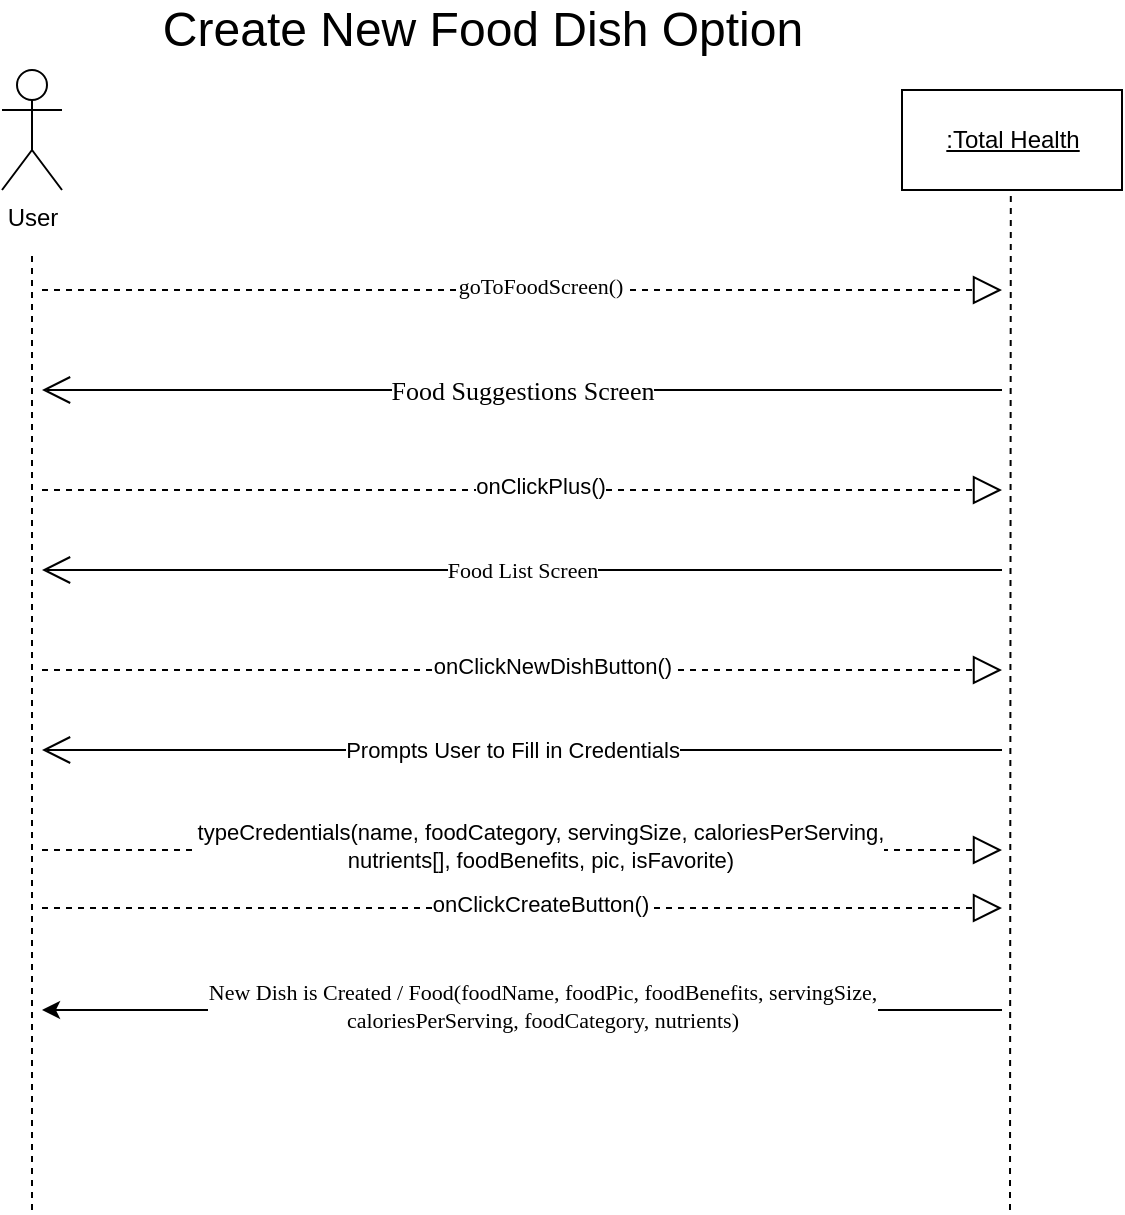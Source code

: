 <mxfile version="15.9.6" type="github">
  <diagram id="fsKUEpt00cAQXqf5Vs6Y" name="Page-1">
    <mxGraphModel dx="1038" dy="536" grid="1" gridSize="10" guides="1" tooltips="1" connect="1" arrows="1" fold="1" page="1" pageScale="1" pageWidth="850" pageHeight="1100" math="0" shadow="0">
      <root>
        <mxCell id="0" />
        <mxCell id="1" parent="0" />
        <mxCell id="f-GdbEtR7hPHFlpdBjNb-2" value="User" style="shape=umlActor;verticalLabelPosition=bottom;verticalAlign=top;html=1;" parent="1" vertex="1">
          <mxGeometry x="150" y="130" width="30" height="60" as="geometry" />
        </mxCell>
        <mxCell id="f-GdbEtR7hPHFlpdBjNb-3" value="&lt;u&gt;:Total Health&lt;br&gt;&lt;/u&gt;" style="html=1;" parent="1" vertex="1">
          <mxGeometry x="600" y="140" width="110" height="50" as="geometry" />
        </mxCell>
        <mxCell id="f-GdbEtR7hPHFlpdBjNb-6" value="" style="endArrow=none;dashed=1;html=1;rounded=0;" parent="1" edge="1">
          <mxGeometry width="50" height="50" relative="1" as="geometry">
            <mxPoint x="165" y="700" as="sourcePoint" />
            <mxPoint x="165" y="220" as="targetPoint" />
          </mxGeometry>
        </mxCell>
        <mxCell id="f-GdbEtR7hPHFlpdBjNb-7" value="" style="endArrow=none;dashed=1;html=1;rounded=0;" parent="1" edge="1">
          <mxGeometry width="50" height="50" relative="1" as="geometry">
            <mxPoint x="654" y="700" as="sourcePoint" />
            <mxPoint x="654.41" y="190" as="targetPoint" />
          </mxGeometry>
        </mxCell>
        <mxCell id="w5Yw9LY-AuXsBXbNcG6X-1" value="&lt;font face=&quot;Georgia&quot;&gt;&lt;span style=&quot;font-size: 13px ; color: rgb(0 , 0 , 0) ; font-weight: normal ; text-decoration: none ; font-style: normal&quot;&gt;Food Suggestions Screen &lt;/span&gt;&lt;br&gt;&lt;/font&gt;" style="endArrow=open;endFill=1;endSize=12;html=1;rounded=0;" parent="1" edge="1">
          <mxGeometry width="160" relative="1" as="geometry">
            <mxPoint x="650" y="290" as="sourcePoint" />
            <mxPoint x="170" y="290" as="targetPoint" />
          </mxGeometry>
        </mxCell>
        <mxCell id="w5Yw9LY-AuXsBXbNcG6X-2" value="" style="endArrow=block;dashed=1;endFill=0;endSize=12;html=1;rounded=0;" parent="1" edge="1">
          <mxGeometry width="160" relative="1" as="geometry">
            <mxPoint x="170" y="240" as="sourcePoint" />
            <mxPoint x="650" y="240" as="targetPoint" />
          </mxGeometry>
        </mxCell>
        <mxCell id="w5Yw9LY-AuXsBXbNcG6X-4" value="&lt;font face=&quot;Georgia&quot;&gt;goToFoodScreen()&lt;/font&gt;" style="edgeLabel;html=1;align=center;verticalAlign=middle;resizable=0;points=[];" parent="w5Yw9LY-AuXsBXbNcG6X-2" vertex="1" connectable="0">
          <mxGeometry x="0.038" y="2" relative="1" as="geometry">
            <mxPoint as="offset" />
          </mxGeometry>
        </mxCell>
        <mxCell id="w5Yw9LY-AuXsBXbNcG6X-5" value="" style="endArrow=block;dashed=1;endFill=0;endSize=12;html=1;rounded=0;" parent="1" edge="1">
          <mxGeometry width="160" relative="1" as="geometry">
            <mxPoint x="170" y="340.0" as="sourcePoint" />
            <mxPoint x="650" y="340.0" as="targetPoint" />
          </mxGeometry>
        </mxCell>
        <mxCell id="w5Yw9LY-AuXsBXbNcG6X-6" value="onClickPlus()" style="edgeLabel;html=1;align=center;verticalAlign=middle;resizable=0;points=[];" parent="w5Yw9LY-AuXsBXbNcG6X-5" vertex="1" connectable="0">
          <mxGeometry x="0.038" y="2" relative="1" as="geometry">
            <mxPoint as="offset" />
          </mxGeometry>
        </mxCell>
        <mxCell id="w5Yw9LY-AuXsBXbNcG6X-8" value="&lt;font face=&quot;Georgia&quot;&gt;Food List Screen&lt;br&gt;&lt;/font&gt;" style="endArrow=open;endFill=1;endSize=12;html=1;rounded=0;" parent="1" edge="1">
          <mxGeometry width="160" relative="1" as="geometry">
            <mxPoint x="650" y="380" as="sourcePoint" />
            <mxPoint x="170" y="380.0" as="targetPoint" />
          </mxGeometry>
        </mxCell>
        <mxCell id="w5Yw9LY-AuXsBXbNcG6X-9" value="Prompts User to Fill in Credentials" style="endArrow=open;endFill=1;endSize=12;html=1;rounded=0;" parent="1" edge="1">
          <mxGeometry x="0.021" width="160" relative="1" as="geometry">
            <mxPoint x="650" y="470" as="sourcePoint" />
            <mxPoint x="170" y="470" as="targetPoint" />
            <mxPoint as="offset" />
          </mxGeometry>
        </mxCell>
        <mxCell id="w5Yw9LY-AuXsBXbNcG6X-15" value="" style="endArrow=block;dashed=1;endFill=0;endSize=12;html=1;rounded=0;" parent="1" edge="1">
          <mxGeometry width="160" relative="1" as="geometry">
            <mxPoint x="170" y="430.0" as="sourcePoint" />
            <mxPoint x="650" y="430.0" as="targetPoint" />
          </mxGeometry>
        </mxCell>
        <mxCell id="w5Yw9LY-AuXsBXbNcG6X-16" value="onClickNewDishButton()" style="edgeLabel;html=1;align=center;verticalAlign=middle;resizable=0;points=[];" parent="w5Yw9LY-AuXsBXbNcG6X-15" vertex="1" connectable="0">
          <mxGeometry x="0.038" y="2" relative="1" as="geometry">
            <mxPoint x="6" as="offset" />
          </mxGeometry>
        </mxCell>
        <mxCell id="ZV2EDr4jiDLIFNhSU0kX-1" value="" style="endArrow=block;dashed=1;endFill=0;endSize=12;html=1;rounded=0;" parent="1" edge="1">
          <mxGeometry width="160" relative="1" as="geometry">
            <mxPoint x="170" y="549.0" as="sourcePoint" />
            <mxPoint x="650" y="549.0" as="targetPoint" />
          </mxGeometry>
        </mxCell>
        <mxCell id="ZV2EDr4jiDLIFNhSU0kX-2" value="onClickCreateButton()" style="edgeLabel;html=1;align=center;verticalAlign=middle;resizable=0;points=[];" parent="ZV2EDr4jiDLIFNhSU0kX-1" vertex="1" connectable="0">
          <mxGeometry x="0.038" y="2" relative="1" as="geometry">
            <mxPoint as="offset" />
          </mxGeometry>
        </mxCell>
        <mxCell id="ZV2EDr4jiDLIFNhSU0kX-3" value="" style="endArrow=classic;html=1;rounded=0;fontFamily=Georgia;" parent="1" edge="1">
          <mxGeometry width="50" height="50" relative="1" as="geometry">
            <mxPoint x="650" y="600" as="sourcePoint" />
            <mxPoint x="170" y="600" as="targetPoint" />
          </mxGeometry>
        </mxCell>
        <mxCell id="ZV2EDr4jiDLIFNhSU0kX-4" value="&lt;div&gt;New Dish is Created / Food(foodName, foodPic, foodBenefits, servingSize, &lt;br&gt;&lt;/div&gt;&lt;div&gt;caloriesPerServing, foodCategory, nutrients)&lt;br&gt;&lt;/div&gt;" style="edgeLabel;html=1;align=center;verticalAlign=middle;resizable=0;points=[];fontFamily=Georgia;" parent="ZV2EDr4jiDLIFNhSU0kX-3" vertex="1" connectable="0">
          <mxGeometry x="0.079" y="-2" relative="1" as="geometry">
            <mxPoint x="29" as="offset" />
          </mxGeometry>
        </mxCell>
        <mxCell id="ZV2EDr4jiDLIFNhSU0kX-5" value="" style="endArrow=block;dashed=1;endFill=0;endSize=12;html=1;rounded=0;" parent="1" edge="1">
          <mxGeometry width="160" relative="1" as="geometry">
            <mxPoint x="170" y="520.0" as="sourcePoint" />
            <mxPoint x="650" y="520.0" as="targetPoint" />
          </mxGeometry>
        </mxCell>
        <mxCell id="ZV2EDr4jiDLIFNhSU0kX-6" value="&lt;div&gt;typeCredentials(name, foodCategory, servingSize, caloriesPerServing, &lt;br&gt;&lt;/div&gt;&lt;div&gt;nutrients[], foodBenefits, pic, isFavorite)&lt;/div&gt;" style="edgeLabel;html=1;align=center;verticalAlign=middle;resizable=0;points=[];" parent="ZV2EDr4jiDLIFNhSU0kX-5" vertex="1" connectable="0">
          <mxGeometry x="0.038" y="2" relative="1" as="geometry">
            <mxPoint as="offset" />
          </mxGeometry>
        </mxCell>
        <mxCell id="t4aiSU3sC3WCBKMs9uzz-1" value="&lt;font style=&quot;font-size: 24px&quot;&gt;Create New Food Dish Option&lt;br&gt;&lt;/font&gt;" style="text;html=1;align=center;verticalAlign=middle;resizable=0;points=[];autosize=1;strokeColor=none;fillColor=none;" vertex="1" parent="1">
          <mxGeometry x="220" y="100" width="340" height="20" as="geometry" />
        </mxCell>
      </root>
    </mxGraphModel>
  </diagram>
</mxfile>
